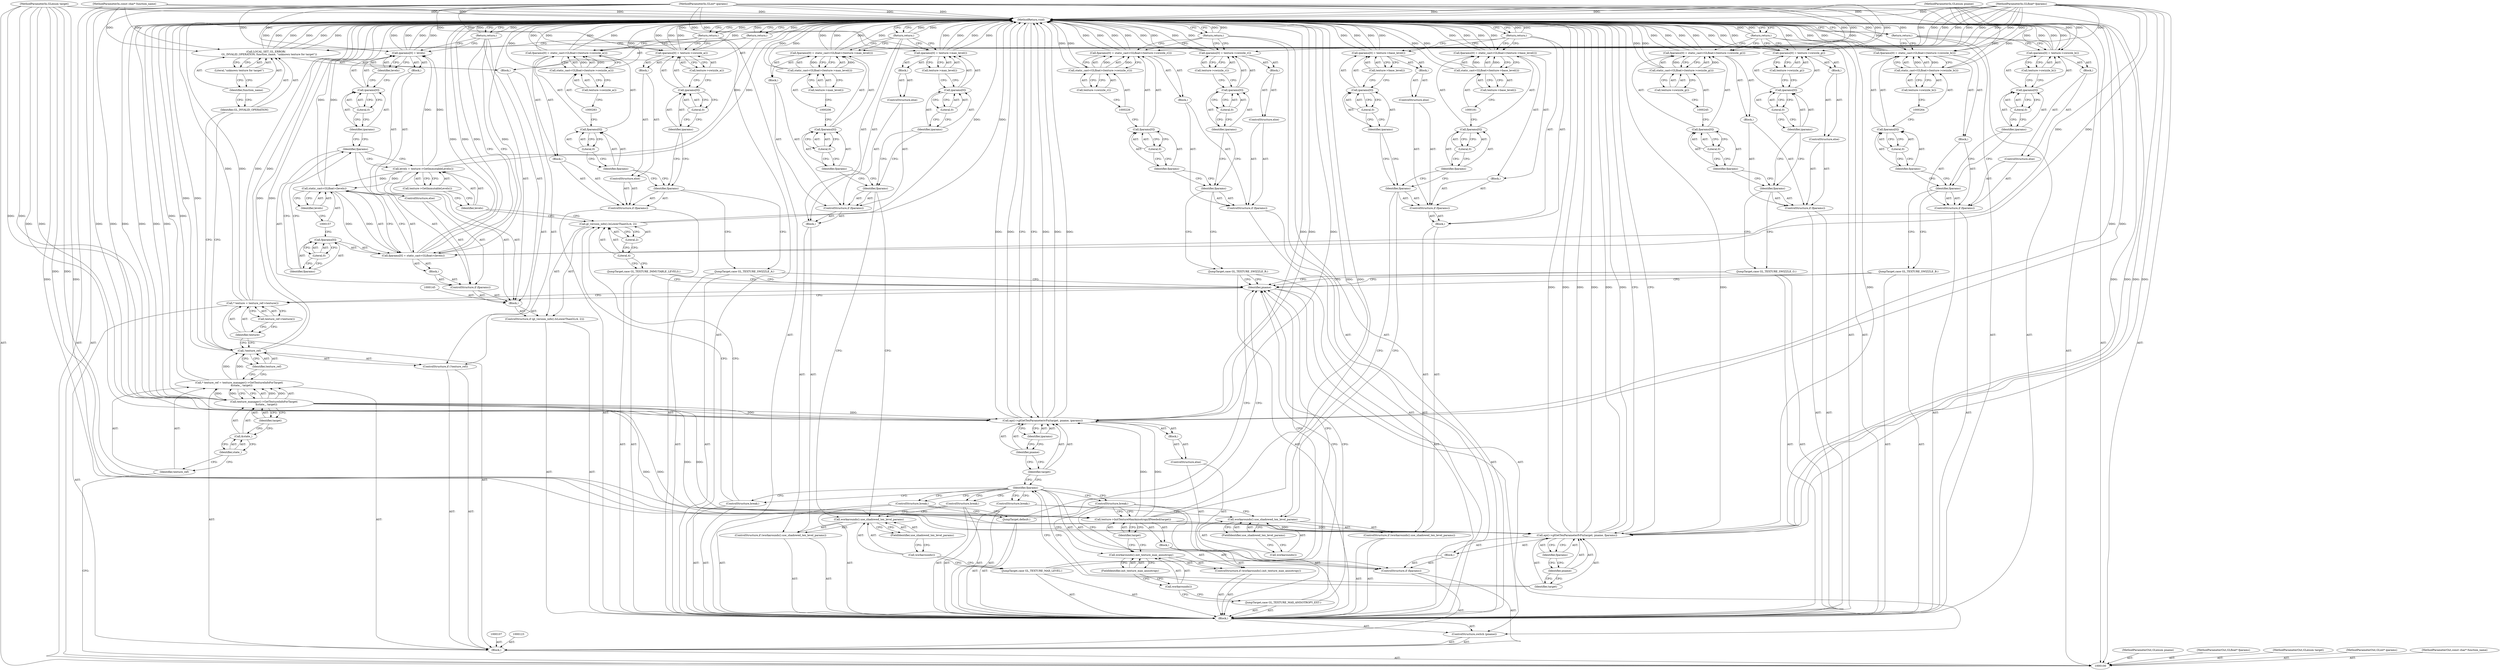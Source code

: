 digraph "1_Chrome_385508dc888ef15d272cdd2705b17996abc519d6" {
"1000308" [label="(MethodReturn,void)"];
"1000125" [label="(Identifier,texture)"];
"1000126" [label="(Call,texture_ref->texture())"];
"1000124" [label="(Call,* texture = texture_ref->texture())"];
"1000128" [label="(Identifier,pname)"];
"1000129" [label="(Block,)"];
"1000127" [label="(ControlStructure,switch (pname))"];
"1000130" [label="(JumpTarget,case GL_TEXTURE_MAX_ANISOTROPY_EXT:)"];
"1000132" [label="(Call,workarounds().init_texture_max_anisotropy)"];
"1000133" [label="(Call,workarounds())"];
"1000134" [label="(FieldIdentifier,init_texture_max_anisotropy)"];
"1000135" [label="(Block,)"];
"1000131" [label="(ControlStructure,if (workarounds().init_texture_max_anisotropy))"];
"1000137" [label="(Identifier,target)"];
"1000136" [label="(Call,texture->InitTextureMaxAnisotropyIfNeeded(target))"];
"1000138" [label="(ControlStructure,break;)"];
"1000139" [label="(JumpTarget,case GL_TEXTURE_IMMUTABLE_LEVELS:)"];
"1000141" [label="(Call,gl_version_info().IsLowerThanGL(4, 2))"];
"1000142" [label="(Literal,4)"];
"1000143" [label="(Literal,2)"];
"1000140" [label="(ControlStructure,if (gl_version_info().IsLowerThanGL(4, 2)))"];
"1000102" [label="(MethodParameterIn,GLenum pname)"];
"1000409" [label="(MethodParameterOut,GLenum pname)"];
"1000103" [label="(MethodParameterIn,GLfloat* fparams)"];
"1000410" [label="(MethodParameterOut,GLfloat* fparams)"];
"1000101" [label="(MethodParameterIn,GLenum target)"];
"1000408" [label="(MethodParameterOut,GLenum target)"];
"1000104" [label="(MethodParameterIn,GLint* iparams)"];
"1000411" [label="(MethodParameterOut,GLint* iparams)"];
"1000146" [label="(Call,levels = texture->GetImmutableLevels())"];
"1000147" [label="(Identifier,levels)"];
"1000148" [label="(Call,texture->GetImmutableLevels())"];
"1000144" [label="(Block,)"];
"1000150" [label="(Identifier,fparams)"];
"1000151" [label="(Block,)"];
"1000149" [label="(ControlStructure,if (fparams))"];
"1000152" [label="(Call,fparams[0] = static_cast<GLfloat>(levels))"];
"1000153" [label="(Call,fparams[0])"];
"1000154" [label="(Identifier,fparams)"];
"1000155" [label="(Literal,0)"];
"1000156" [label="(Call,static_cast<GLfloat>(levels))"];
"1000158" [label="(Identifier,levels)"];
"1000159" [label="(ControlStructure,else)"];
"1000160" [label="(Block,)"];
"1000161" [label="(Call,iparams[0] = levels)"];
"1000162" [label="(Call,iparams[0])"];
"1000163" [label="(Identifier,iparams)"];
"1000164" [label="(Literal,0)"];
"1000165" [label="(Identifier,levels)"];
"1000166" [label="(Return,return;)"];
"1000167" [label="(ControlStructure,break;)"];
"1000169" [label="(Call,workarounds().use_shadowed_tex_level_params)"];
"1000170" [label="(Call,workarounds())"];
"1000171" [label="(FieldIdentifier,use_shadowed_tex_level_params)"];
"1000172" [label="(Block,)"];
"1000168" [label="(ControlStructure,if (workarounds().use_shadowed_tex_level_params))"];
"1000106" [label="(Block,)"];
"1000105" [label="(MethodParameterIn,const char* function_name)"];
"1000412" [label="(MethodParameterOut,const char* function_name)"];
"1000174" [label="(Identifier,fparams)"];
"1000175" [label="(Block,)"];
"1000173" [label="(ControlStructure,if (fparams))"];
"1000176" [label="(Call,fparams[0] = static_cast<GLfloat>(texture->base_level()))"];
"1000177" [label="(Call,fparams[0])"];
"1000178" [label="(Identifier,fparams)"];
"1000179" [label="(Literal,0)"];
"1000180" [label="(Call,static_cast<GLfloat>(texture->base_level()))"];
"1000182" [label="(Call,texture->base_level())"];
"1000183" [label="(ControlStructure,else)"];
"1000184" [label="(Block,)"];
"1000185" [label="(Call,iparams[0] = texture->base_level())"];
"1000186" [label="(Call,iparams[0])"];
"1000187" [label="(Identifier,iparams)"];
"1000188" [label="(Literal,0)"];
"1000189" [label="(Call,texture->base_level())"];
"1000190" [label="(Return,return;)"];
"1000191" [label="(ControlStructure,break;)"];
"1000192" [label="(JumpTarget,case GL_TEXTURE_MAX_LEVEL:)"];
"1000194" [label="(Call,workarounds().use_shadowed_tex_level_params)"];
"1000195" [label="(Call,workarounds())"];
"1000196" [label="(FieldIdentifier,use_shadowed_tex_level_params)"];
"1000197" [label="(Block,)"];
"1000193" [label="(ControlStructure,if (workarounds().use_shadowed_tex_level_params))"];
"1000108" [label="(Call,* texture_ref = texture_manager()->GetTextureInfoForTarget(\n      &state_, target))"];
"1000109" [label="(Identifier,texture_ref)"];
"1000110" [label="(Call,texture_manager()->GetTextureInfoForTarget(\n      &state_, target))"];
"1000199" [label="(Identifier,fparams)"];
"1000200" [label="(Block,)"];
"1000198" [label="(ControlStructure,if (fparams))"];
"1000201" [label="(Call,fparams[0] = static_cast<GLfloat>(texture->max_level()))"];
"1000202" [label="(Call,fparams[0])"];
"1000203" [label="(Identifier,fparams)"];
"1000204" [label="(Literal,0)"];
"1000205" [label="(Call,static_cast<GLfloat>(texture->max_level()))"];
"1000207" [label="(Call,texture->max_level())"];
"1000208" [label="(ControlStructure,else)"];
"1000209" [label="(Block,)"];
"1000210" [label="(Call,iparams[0] = texture->max_level())"];
"1000211" [label="(Call,iparams[0])"];
"1000212" [label="(Identifier,iparams)"];
"1000213" [label="(Literal,0)"];
"1000214" [label="(Call,texture->max_level())"];
"1000215" [label="(Return,return;)"];
"1000216" [label="(ControlStructure,break;)"];
"1000217" [label="(JumpTarget,case GL_TEXTURE_SWIZZLE_R:)"];
"1000219" [label="(Identifier,fparams)"];
"1000220" [label="(Block,)"];
"1000218" [label="(ControlStructure,if (fparams))"];
"1000113" [label="(Identifier,target)"];
"1000111" [label="(Call,&state_)"];
"1000112" [label="(Identifier,state_)"];
"1000224" [label="(Literal,0)"];
"1000225" [label="(Call,static_cast<GLfloat>(texture->swizzle_r()))"];
"1000227" [label="(Call,texture->swizzle_r())"];
"1000221" [label="(Call,fparams[0] = static_cast<GLfloat>(texture->swizzle_r()))"];
"1000222" [label="(Call,fparams[0])"];
"1000223" [label="(Identifier,fparams)"];
"1000229" [label="(Block,)"];
"1000228" [label="(ControlStructure,else)"];
"1000233" [label="(Literal,0)"];
"1000234" [label="(Call,texture->swizzle_r())"];
"1000230" [label="(Call,iparams[0] = texture->swizzle_r())"];
"1000231" [label="(Call,iparams[0])"];
"1000232" [label="(Identifier,iparams)"];
"1000235" [label="(Return,return;)"];
"1000236" [label="(JumpTarget,case GL_TEXTURE_SWIZZLE_G:)"];
"1000238" [label="(Identifier,fparams)"];
"1000239" [label="(Block,)"];
"1000237" [label="(ControlStructure,if (fparams))"];
"1000243" [label="(Literal,0)"];
"1000244" [label="(Call,static_cast<GLfloat>(texture->swizzle_g()))"];
"1000246" [label="(Call,texture->swizzle_g())"];
"1000240" [label="(Call,fparams[0] = static_cast<GLfloat>(texture->swizzle_g()))"];
"1000241" [label="(Call,fparams[0])"];
"1000242" [label="(Identifier,fparams)"];
"1000248" [label="(Block,)"];
"1000247" [label="(ControlStructure,else)"];
"1000252" [label="(Literal,0)"];
"1000253" [label="(Call,texture->swizzle_g())"];
"1000249" [label="(Call,iparams[0] = texture->swizzle_g())"];
"1000250" [label="(Call,iparams[0])"];
"1000251" [label="(Identifier,iparams)"];
"1000114" [label="(ControlStructure,if (!texture_ref))"];
"1000117" [label="(Block,)"];
"1000115" [label="(Call,!texture_ref)"];
"1000116" [label="(Identifier,texture_ref)"];
"1000254" [label="(Return,return;)"];
"1000255" [label="(JumpTarget,case GL_TEXTURE_SWIZZLE_B:)"];
"1000257" [label="(Identifier,fparams)"];
"1000258" [label="(Block,)"];
"1000256" [label="(ControlStructure,if (fparams))"];
"1000262" [label="(Literal,0)"];
"1000263" [label="(Call,static_cast<GLfloat>(texture->swizzle_b()))"];
"1000265" [label="(Call,texture->swizzle_b())"];
"1000259" [label="(Call,fparams[0] = static_cast<GLfloat>(texture->swizzle_b()))"];
"1000260" [label="(Call,fparams[0])"];
"1000261" [label="(Identifier,fparams)"];
"1000267" [label="(Block,)"];
"1000266" [label="(ControlStructure,else)"];
"1000271" [label="(Literal,0)"];
"1000272" [label="(Call,texture->swizzle_b())"];
"1000268" [label="(Call,iparams[0] = texture->swizzle_b())"];
"1000269" [label="(Call,iparams[0])"];
"1000270" [label="(Identifier,iparams)"];
"1000273" [label="(Return,return;)"];
"1000274" [label="(JumpTarget,case GL_TEXTURE_SWIZZLE_A:)"];
"1000118" [label="(Call,LOCAL_SET_GL_ERROR(\n        GL_INVALID_OPERATION, function_name, \"unknown texture for target\"))"];
"1000276" [label="(Identifier,fparams)"];
"1000277" [label="(Block,)"];
"1000275" [label="(ControlStructure,if (fparams))"];
"1000281" [label="(Literal,0)"];
"1000282" [label="(Call,static_cast<GLfloat>(texture->swizzle_a()))"];
"1000284" [label="(Call,texture->swizzle_a())"];
"1000278" [label="(Call,fparams[0] = static_cast<GLfloat>(texture->swizzle_a()))"];
"1000279" [label="(Call,fparams[0])"];
"1000280" [label="(Identifier,fparams)"];
"1000286" [label="(Block,)"];
"1000285" [label="(ControlStructure,else)"];
"1000290" [label="(Literal,0)"];
"1000291" [label="(Call,texture->swizzle_a())"];
"1000287" [label="(Call,iparams[0] = texture->swizzle_a())"];
"1000288" [label="(Call,iparams[0])"];
"1000289" [label="(Identifier,iparams)"];
"1000292" [label="(Return,return;)"];
"1000293" [label="(JumpTarget,default:)"];
"1000294" [label="(ControlStructure,break;)"];
"1000297" [label="(Block,)"];
"1000295" [label="(ControlStructure,if (fparams))"];
"1000296" [label="(Identifier,fparams)"];
"1000120" [label="(Identifier,function_name)"];
"1000121" [label="(Literal,\"unknown texture for target\")"];
"1000119" [label="(Identifier,GL_INVALID_OPERATION)"];
"1000299" [label="(Identifier,target)"];
"1000298" [label="(Call,api()->glGetTexParameterfvFn(target, pname, fparams))"];
"1000300" [label="(Identifier,pname)"];
"1000301" [label="(Identifier,fparams)"];
"1000302" [label="(ControlStructure,else)"];
"1000303" [label="(Block,)"];
"1000305" [label="(Identifier,target)"];
"1000304" [label="(Call,api()->glGetTexParameterivFn(target, pname, iparams))"];
"1000306" [label="(Identifier,pname)"];
"1000307" [label="(Identifier,iparams)"];
"1000122" [label="(Return,return;)"];
"1000308" -> "1000100"  [label="AST: "];
"1000308" -> "1000122"  [label="CFG: "];
"1000308" -> "1000166"  [label="CFG: "];
"1000308" -> "1000190"  [label="CFG: "];
"1000308" -> "1000215"  [label="CFG: "];
"1000308" -> "1000235"  [label="CFG: "];
"1000308" -> "1000254"  [label="CFG: "];
"1000308" -> "1000273"  [label="CFG: "];
"1000308" -> "1000292"  [label="CFG: "];
"1000308" -> "1000298"  [label="CFG: "];
"1000308" -> "1000304"  [label="CFG: "];
"1000273" -> "1000308"  [label="DDG: "];
"1000254" -> "1000308"  [label="DDG: "];
"1000122" -> "1000308"  [label="DDG: "];
"1000221" -> "1000308"  [label="DDG: "];
"1000221" -> "1000308"  [label="DDG: "];
"1000104" -> "1000308"  [label="DDG: "];
"1000298" -> "1000308"  [label="DDG: "];
"1000298" -> "1000308"  [label="DDG: "];
"1000298" -> "1000308"  [label="DDG: "];
"1000298" -> "1000308"  [label="DDG: "];
"1000180" -> "1000308"  [label="DDG: "];
"1000259" -> "1000308"  [label="DDG: "];
"1000259" -> "1000308"  [label="DDG: "];
"1000185" -> "1000308"  [label="DDG: "];
"1000185" -> "1000308"  [label="DDG: "];
"1000124" -> "1000308"  [label="DDG: "];
"1000124" -> "1000308"  [label="DDG: "];
"1000287" -> "1000308"  [label="DDG: "];
"1000287" -> "1000308"  [label="DDG: "];
"1000225" -> "1000308"  [label="DDG: "];
"1000278" -> "1000308"  [label="DDG: "];
"1000278" -> "1000308"  [label="DDG: "];
"1000282" -> "1000308"  [label="DDG: "];
"1000249" -> "1000308"  [label="DDG: "];
"1000249" -> "1000308"  [label="DDG: "];
"1000304" -> "1000308"  [label="DDG: "];
"1000304" -> "1000308"  [label="DDG: "];
"1000304" -> "1000308"  [label="DDG: "];
"1000304" -> "1000308"  [label="DDG: "];
"1000105" -> "1000308"  [label="DDG: "];
"1000210" -> "1000308"  [label="DDG: "];
"1000210" -> "1000308"  [label="DDG: "];
"1000141" -> "1000308"  [label="DDG: "];
"1000268" -> "1000308"  [label="DDG: "];
"1000268" -> "1000308"  [label="DDG: "];
"1000263" -> "1000308"  [label="DDG: "];
"1000156" -> "1000308"  [label="DDG: "];
"1000103" -> "1000308"  [label="DDG: "];
"1000115" -> "1000308"  [label="DDG: "];
"1000115" -> "1000308"  [label="DDG: "];
"1000176" -> "1000308"  [label="DDG: "];
"1000176" -> "1000308"  [label="DDG: "];
"1000146" -> "1000308"  [label="DDG: "];
"1000205" -> "1000308"  [label="DDG: "];
"1000152" -> "1000308"  [label="DDG: "];
"1000152" -> "1000308"  [label="DDG: "];
"1000118" -> "1000308"  [label="DDG: "];
"1000118" -> "1000308"  [label="DDG: "];
"1000118" -> "1000308"  [label="DDG: "];
"1000230" -> "1000308"  [label="DDG: "];
"1000230" -> "1000308"  [label="DDG: "];
"1000102" -> "1000308"  [label="DDG: "];
"1000110" -> "1000308"  [label="DDG: "];
"1000110" -> "1000308"  [label="DDG: "];
"1000101" -> "1000308"  [label="DDG: "];
"1000108" -> "1000308"  [label="DDG: "];
"1000136" -> "1000308"  [label="DDG: "];
"1000240" -> "1000308"  [label="DDG: "];
"1000240" -> "1000308"  [label="DDG: "];
"1000201" -> "1000308"  [label="DDG: "];
"1000201" -> "1000308"  [label="DDG: "];
"1000161" -> "1000308"  [label="DDG: "];
"1000161" -> "1000308"  [label="DDG: "];
"1000244" -> "1000308"  [label="DDG: "];
"1000166" -> "1000308"  [label="DDG: "];
"1000235" -> "1000308"  [label="DDG: "];
"1000215" -> "1000308"  [label="DDG: "];
"1000292" -> "1000308"  [label="DDG: "];
"1000190" -> "1000308"  [label="DDG: "];
"1000125" -> "1000124"  [label="AST: "];
"1000125" -> "1000115"  [label="CFG: "];
"1000126" -> "1000125"  [label="CFG: "];
"1000126" -> "1000124"  [label="AST: "];
"1000126" -> "1000125"  [label="CFG: "];
"1000124" -> "1000126"  [label="CFG: "];
"1000124" -> "1000106"  [label="AST: "];
"1000124" -> "1000126"  [label="CFG: "];
"1000125" -> "1000124"  [label="AST: "];
"1000126" -> "1000124"  [label="AST: "];
"1000128" -> "1000124"  [label="CFG: "];
"1000124" -> "1000308"  [label="DDG: "];
"1000124" -> "1000308"  [label="DDG: "];
"1000128" -> "1000127"  [label="AST: "];
"1000128" -> "1000124"  [label="CFG: "];
"1000130" -> "1000128"  [label="CFG: "];
"1000139" -> "1000128"  [label="CFG: "];
"1000192" -> "1000128"  [label="CFG: "];
"1000217" -> "1000128"  [label="CFG: "];
"1000236" -> "1000128"  [label="CFG: "];
"1000255" -> "1000128"  [label="CFG: "];
"1000274" -> "1000128"  [label="CFG: "];
"1000293" -> "1000128"  [label="CFG: "];
"1000129" -> "1000127"  [label="AST: "];
"1000130" -> "1000129"  [label="AST: "];
"1000131" -> "1000129"  [label="AST: "];
"1000138" -> "1000129"  [label="AST: "];
"1000139" -> "1000129"  [label="AST: "];
"1000140" -> "1000129"  [label="AST: "];
"1000167" -> "1000129"  [label="AST: "];
"1000168" -> "1000129"  [label="AST: "];
"1000191" -> "1000129"  [label="AST: "];
"1000192" -> "1000129"  [label="AST: "];
"1000193" -> "1000129"  [label="AST: "];
"1000216" -> "1000129"  [label="AST: "];
"1000217" -> "1000129"  [label="AST: "];
"1000218" -> "1000129"  [label="AST: "];
"1000235" -> "1000129"  [label="AST: "];
"1000236" -> "1000129"  [label="AST: "];
"1000237" -> "1000129"  [label="AST: "];
"1000254" -> "1000129"  [label="AST: "];
"1000255" -> "1000129"  [label="AST: "];
"1000256" -> "1000129"  [label="AST: "];
"1000273" -> "1000129"  [label="AST: "];
"1000274" -> "1000129"  [label="AST: "];
"1000275" -> "1000129"  [label="AST: "];
"1000292" -> "1000129"  [label="AST: "];
"1000293" -> "1000129"  [label="AST: "];
"1000294" -> "1000129"  [label="AST: "];
"1000127" -> "1000106"  [label="AST: "];
"1000128" -> "1000127"  [label="AST: "];
"1000129" -> "1000127"  [label="AST: "];
"1000130" -> "1000129"  [label="AST: "];
"1000130" -> "1000128"  [label="CFG: "];
"1000133" -> "1000130"  [label="CFG: "];
"1000132" -> "1000131"  [label="AST: "];
"1000132" -> "1000134"  [label="CFG: "];
"1000133" -> "1000132"  [label="AST: "];
"1000134" -> "1000132"  [label="AST: "];
"1000137" -> "1000132"  [label="CFG: "];
"1000138" -> "1000132"  [label="CFG: "];
"1000133" -> "1000132"  [label="AST: "];
"1000133" -> "1000130"  [label="CFG: "];
"1000134" -> "1000133"  [label="CFG: "];
"1000134" -> "1000132"  [label="AST: "];
"1000134" -> "1000133"  [label="CFG: "];
"1000132" -> "1000134"  [label="CFG: "];
"1000135" -> "1000131"  [label="AST: "];
"1000136" -> "1000135"  [label="AST: "];
"1000131" -> "1000129"  [label="AST: "];
"1000132" -> "1000131"  [label="AST: "];
"1000135" -> "1000131"  [label="AST: "];
"1000137" -> "1000136"  [label="AST: "];
"1000137" -> "1000132"  [label="CFG: "];
"1000136" -> "1000137"  [label="CFG: "];
"1000136" -> "1000135"  [label="AST: "];
"1000136" -> "1000137"  [label="CFG: "];
"1000137" -> "1000136"  [label="AST: "];
"1000138" -> "1000136"  [label="CFG: "];
"1000136" -> "1000308"  [label="DDG: "];
"1000110" -> "1000136"  [label="DDG: "];
"1000101" -> "1000136"  [label="DDG: "];
"1000136" -> "1000298"  [label="DDG: "];
"1000136" -> "1000304"  [label="DDG: "];
"1000138" -> "1000129"  [label="AST: "];
"1000138" -> "1000136"  [label="CFG: "];
"1000138" -> "1000132"  [label="CFG: "];
"1000296" -> "1000138"  [label="CFG: "];
"1000139" -> "1000129"  [label="AST: "];
"1000139" -> "1000128"  [label="CFG: "];
"1000142" -> "1000139"  [label="CFG: "];
"1000141" -> "1000140"  [label="AST: "];
"1000141" -> "1000143"  [label="CFG: "];
"1000142" -> "1000141"  [label="AST: "];
"1000143" -> "1000141"  [label="AST: "];
"1000147" -> "1000141"  [label="CFG: "];
"1000167" -> "1000141"  [label="CFG: "];
"1000141" -> "1000308"  [label="DDG: "];
"1000142" -> "1000141"  [label="AST: "];
"1000142" -> "1000139"  [label="CFG: "];
"1000143" -> "1000142"  [label="CFG: "];
"1000143" -> "1000141"  [label="AST: "];
"1000143" -> "1000142"  [label="CFG: "];
"1000141" -> "1000143"  [label="CFG: "];
"1000140" -> "1000129"  [label="AST: "];
"1000141" -> "1000140"  [label="AST: "];
"1000144" -> "1000140"  [label="AST: "];
"1000102" -> "1000100"  [label="AST: "];
"1000102" -> "1000308"  [label="DDG: "];
"1000102" -> "1000298"  [label="DDG: "];
"1000102" -> "1000304"  [label="DDG: "];
"1000409" -> "1000100"  [label="AST: "];
"1000103" -> "1000100"  [label="AST: "];
"1000103" -> "1000308"  [label="DDG: "];
"1000103" -> "1000152"  [label="DDG: "];
"1000103" -> "1000201"  [label="DDG: "];
"1000103" -> "1000221"  [label="DDG: "];
"1000103" -> "1000240"  [label="DDG: "];
"1000103" -> "1000259"  [label="DDG: "];
"1000103" -> "1000278"  [label="DDG: "];
"1000103" -> "1000298"  [label="DDG: "];
"1000410" -> "1000100"  [label="AST: "];
"1000101" -> "1000100"  [label="AST: "];
"1000101" -> "1000308"  [label="DDG: "];
"1000101" -> "1000110"  [label="DDG: "];
"1000101" -> "1000136"  [label="DDG: "];
"1000101" -> "1000298"  [label="DDG: "];
"1000101" -> "1000304"  [label="DDG: "];
"1000408" -> "1000100"  [label="AST: "];
"1000104" -> "1000100"  [label="AST: "];
"1000104" -> "1000308"  [label="DDG: "];
"1000104" -> "1000161"  [label="DDG: "];
"1000104" -> "1000210"  [label="DDG: "];
"1000104" -> "1000230"  [label="DDG: "];
"1000104" -> "1000249"  [label="DDG: "];
"1000104" -> "1000268"  [label="DDG: "];
"1000104" -> "1000287"  [label="DDG: "];
"1000104" -> "1000304"  [label="DDG: "];
"1000411" -> "1000100"  [label="AST: "];
"1000146" -> "1000144"  [label="AST: "];
"1000146" -> "1000148"  [label="CFG: "];
"1000147" -> "1000146"  [label="AST: "];
"1000148" -> "1000146"  [label="AST: "];
"1000150" -> "1000146"  [label="CFG: "];
"1000146" -> "1000308"  [label="DDG: "];
"1000146" -> "1000156"  [label="DDG: "];
"1000146" -> "1000161"  [label="DDG: "];
"1000147" -> "1000146"  [label="AST: "];
"1000147" -> "1000141"  [label="CFG: "];
"1000148" -> "1000147"  [label="CFG: "];
"1000148" -> "1000146"  [label="AST: "];
"1000148" -> "1000147"  [label="CFG: "];
"1000146" -> "1000148"  [label="CFG: "];
"1000144" -> "1000140"  [label="AST: "];
"1000145" -> "1000144"  [label="AST: "];
"1000146" -> "1000144"  [label="AST: "];
"1000149" -> "1000144"  [label="AST: "];
"1000166" -> "1000144"  [label="AST: "];
"1000150" -> "1000149"  [label="AST: "];
"1000150" -> "1000146"  [label="CFG: "];
"1000154" -> "1000150"  [label="CFG: "];
"1000163" -> "1000150"  [label="CFG: "];
"1000151" -> "1000149"  [label="AST: "];
"1000152" -> "1000151"  [label="AST: "];
"1000149" -> "1000144"  [label="AST: "];
"1000150" -> "1000149"  [label="AST: "];
"1000151" -> "1000149"  [label="AST: "];
"1000159" -> "1000149"  [label="AST: "];
"1000152" -> "1000151"  [label="AST: "];
"1000152" -> "1000156"  [label="CFG: "];
"1000153" -> "1000152"  [label="AST: "];
"1000156" -> "1000152"  [label="AST: "];
"1000166" -> "1000152"  [label="CFG: "];
"1000152" -> "1000308"  [label="DDG: "];
"1000152" -> "1000308"  [label="DDG: "];
"1000156" -> "1000152"  [label="DDG: "];
"1000103" -> "1000152"  [label="DDG: "];
"1000153" -> "1000152"  [label="AST: "];
"1000153" -> "1000155"  [label="CFG: "];
"1000154" -> "1000153"  [label="AST: "];
"1000155" -> "1000153"  [label="AST: "];
"1000157" -> "1000153"  [label="CFG: "];
"1000154" -> "1000153"  [label="AST: "];
"1000154" -> "1000150"  [label="CFG: "];
"1000155" -> "1000154"  [label="CFG: "];
"1000155" -> "1000153"  [label="AST: "];
"1000155" -> "1000154"  [label="CFG: "];
"1000153" -> "1000155"  [label="CFG: "];
"1000156" -> "1000152"  [label="AST: "];
"1000156" -> "1000158"  [label="CFG: "];
"1000157" -> "1000156"  [label="AST: "];
"1000158" -> "1000156"  [label="AST: "];
"1000152" -> "1000156"  [label="CFG: "];
"1000156" -> "1000308"  [label="DDG: "];
"1000156" -> "1000152"  [label="DDG: "];
"1000146" -> "1000156"  [label="DDG: "];
"1000158" -> "1000156"  [label="AST: "];
"1000158" -> "1000157"  [label="CFG: "];
"1000156" -> "1000158"  [label="CFG: "];
"1000159" -> "1000149"  [label="AST: "];
"1000160" -> "1000159"  [label="AST: "];
"1000160" -> "1000159"  [label="AST: "];
"1000161" -> "1000160"  [label="AST: "];
"1000161" -> "1000160"  [label="AST: "];
"1000161" -> "1000165"  [label="CFG: "];
"1000162" -> "1000161"  [label="AST: "];
"1000165" -> "1000161"  [label="AST: "];
"1000166" -> "1000161"  [label="CFG: "];
"1000161" -> "1000308"  [label="DDG: "];
"1000161" -> "1000308"  [label="DDG: "];
"1000146" -> "1000161"  [label="DDG: "];
"1000104" -> "1000161"  [label="DDG: "];
"1000162" -> "1000161"  [label="AST: "];
"1000162" -> "1000164"  [label="CFG: "];
"1000163" -> "1000162"  [label="AST: "];
"1000164" -> "1000162"  [label="AST: "];
"1000165" -> "1000162"  [label="CFG: "];
"1000163" -> "1000162"  [label="AST: "];
"1000163" -> "1000150"  [label="CFG: "];
"1000164" -> "1000163"  [label="CFG: "];
"1000164" -> "1000162"  [label="AST: "];
"1000164" -> "1000163"  [label="CFG: "];
"1000162" -> "1000164"  [label="CFG: "];
"1000165" -> "1000161"  [label="AST: "];
"1000165" -> "1000162"  [label="CFG: "];
"1000161" -> "1000165"  [label="CFG: "];
"1000166" -> "1000144"  [label="AST: "];
"1000166" -> "1000152"  [label="CFG: "];
"1000166" -> "1000161"  [label="CFG: "];
"1000308" -> "1000166"  [label="CFG: "];
"1000166" -> "1000308"  [label="DDG: "];
"1000167" -> "1000129"  [label="AST: "];
"1000167" -> "1000141"  [label="CFG: "];
"1000296" -> "1000167"  [label="CFG: "];
"1000169" -> "1000168"  [label="AST: "];
"1000169" -> "1000171"  [label="CFG: "];
"1000170" -> "1000169"  [label="AST: "];
"1000171" -> "1000169"  [label="AST: "];
"1000174" -> "1000169"  [label="CFG: "];
"1000191" -> "1000169"  [label="CFG: "];
"1000170" -> "1000169"  [label="AST: "];
"1000171" -> "1000170"  [label="CFG: "];
"1000171" -> "1000169"  [label="AST: "];
"1000171" -> "1000170"  [label="CFG: "];
"1000169" -> "1000171"  [label="CFG: "];
"1000172" -> "1000168"  [label="AST: "];
"1000173" -> "1000172"  [label="AST: "];
"1000190" -> "1000172"  [label="AST: "];
"1000168" -> "1000129"  [label="AST: "];
"1000169" -> "1000168"  [label="AST: "];
"1000172" -> "1000168"  [label="AST: "];
"1000106" -> "1000100"  [label="AST: "];
"1000107" -> "1000106"  [label="AST: "];
"1000108" -> "1000106"  [label="AST: "];
"1000114" -> "1000106"  [label="AST: "];
"1000123" -> "1000106"  [label="AST: "];
"1000124" -> "1000106"  [label="AST: "];
"1000127" -> "1000106"  [label="AST: "];
"1000295" -> "1000106"  [label="AST: "];
"1000105" -> "1000100"  [label="AST: "];
"1000105" -> "1000308"  [label="DDG: "];
"1000105" -> "1000118"  [label="DDG: "];
"1000412" -> "1000100"  [label="AST: "];
"1000174" -> "1000173"  [label="AST: "];
"1000174" -> "1000169"  [label="CFG: "];
"1000178" -> "1000174"  [label="CFG: "];
"1000187" -> "1000174"  [label="CFG: "];
"1000175" -> "1000173"  [label="AST: "];
"1000176" -> "1000175"  [label="AST: "];
"1000173" -> "1000172"  [label="AST: "];
"1000174" -> "1000173"  [label="AST: "];
"1000175" -> "1000173"  [label="AST: "];
"1000183" -> "1000173"  [label="AST: "];
"1000176" -> "1000175"  [label="AST: "];
"1000176" -> "1000180"  [label="CFG: "];
"1000177" -> "1000176"  [label="AST: "];
"1000180" -> "1000176"  [label="AST: "];
"1000190" -> "1000176"  [label="CFG: "];
"1000176" -> "1000308"  [label="DDG: "];
"1000176" -> "1000308"  [label="DDG: "];
"1000180" -> "1000176"  [label="DDG: "];
"1000177" -> "1000176"  [label="AST: "];
"1000177" -> "1000179"  [label="CFG: "];
"1000178" -> "1000177"  [label="AST: "];
"1000179" -> "1000177"  [label="AST: "];
"1000181" -> "1000177"  [label="CFG: "];
"1000178" -> "1000177"  [label="AST: "];
"1000178" -> "1000174"  [label="CFG: "];
"1000179" -> "1000178"  [label="CFG: "];
"1000179" -> "1000177"  [label="AST: "];
"1000179" -> "1000178"  [label="CFG: "];
"1000177" -> "1000179"  [label="CFG: "];
"1000180" -> "1000176"  [label="AST: "];
"1000180" -> "1000182"  [label="CFG: "];
"1000181" -> "1000180"  [label="AST: "];
"1000182" -> "1000180"  [label="AST: "];
"1000176" -> "1000180"  [label="CFG: "];
"1000180" -> "1000308"  [label="DDG: "];
"1000180" -> "1000176"  [label="DDG: "];
"1000182" -> "1000180"  [label="AST: "];
"1000182" -> "1000181"  [label="CFG: "];
"1000180" -> "1000182"  [label="CFG: "];
"1000183" -> "1000173"  [label="AST: "];
"1000184" -> "1000183"  [label="AST: "];
"1000184" -> "1000183"  [label="AST: "];
"1000185" -> "1000184"  [label="AST: "];
"1000185" -> "1000184"  [label="AST: "];
"1000185" -> "1000189"  [label="CFG: "];
"1000186" -> "1000185"  [label="AST: "];
"1000189" -> "1000185"  [label="AST: "];
"1000190" -> "1000185"  [label="CFG: "];
"1000185" -> "1000308"  [label="DDG: "];
"1000185" -> "1000308"  [label="DDG: "];
"1000186" -> "1000185"  [label="AST: "];
"1000186" -> "1000188"  [label="CFG: "];
"1000187" -> "1000186"  [label="AST: "];
"1000188" -> "1000186"  [label="AST: "];
"1000189" -> "1000186"  [label="CFG: "];
"1000187" -> "1000186"  [label="AST: "];
"1000187" -> "1000174"  [label="CFG: "];
"1000188" -> "1000187"  [label="CFG: "];
"1000188" -> "1000186"  [label="AST: "];
"1000188" -> "1000187"  [label="CFG: "];
"1000186" -> "1000188"  [label="CFG: "];
"1000189" -> "1000185"  [label="AST: "];
"1000189" -> "1000186"  [label="CFG: "];
"1000185" -> "1000189"  [label="CFG: "];
"1000190" -> "1000172"  [label="AST: "];
"1000190" -> "1000176"  [label="CFG: "];
"1000190" -> "1000185"  [label="CFG: "];
"1000308" -> "1000190"  [label="CFG: "];
"1000190" -> "1000308"  [label="DDG: "];
"1000191" -> "1000129"  [label="AST: "];
"1000191" -> "1000169"  [label="CFG: "];
"1000296" -> "1000191"  [label="CFG: "];
"1000192" -> "1000129"  [label="AST: "];
"1000192" -> "1000128"  [label="CFG: "];
"1000195" -> "1000192"  [label="CFG: "];
"1000194" -> "1000193"  [label="AST: "];
"1000194" -> "1000196"  [label="CFG: "];
"1000195" -> "1000194"  [label="AST: "];
"1000196" -> "1000194"  [label="AST: "];
"1000199" -> "1000194"  [label="CFG: "];
"1000216" -> "1000194"  [label="CFG: "];
"1000195" -> "1000194"  [label="AST: "];
"1000195" -> "1000192"  [label="CFG: "];
"1000196" -> "1000195"  [label="CFG: "];
"1000196" -> "1000194"  [label="AST: "];
"1000196" -> "1000195"  [label="CFG: "];
"1000194" -> "1000196"  [label="CFG: "];
"1000197" -> "1000193"  [label="AST: "];
"1000198" -> "1000197"  [label="AST: "];
"1000215" -> "1000197"  [label="AST: "];
"1000193" -> "1000129"  [label="AST: "];
"1000194" -> "1000193"  [label="AST: "];
"1000197" -> "1000193"  [label="AST: "];
"1000108" -> "1000106"  [label="AST: "];
"1000108" -> "1000110"  [label="CFG: "];
"1000109" -> "1000108"  [label="AST: "];
"1000110" -> "1000108"  [label="AST: "];
"1000116" -> "1000108"  [label="CFG: "];
"1000108" -> "1000308"  [label="DDG: "];
"1000110" -> "1000108"  [label="DDG: "];
"1000110" -> "1000108"  [label="DDG: "];
"1000108" -> "1000115"  [label="DDG: "];
"1000109" -> "1000108"  [label="AST: "];
"1000109" -> "1000100"  [label="CFG: "];
"1000112" -> "1000109"  [label="CFG: "];
"1000110" -> "1000108"  [label="AST: "];
"1000110" -> "1000113"  [label="CFG: "];
"1000111" -> "1000110"  [label="AST: "];
"1000113" -> "1000110"  [label="AST: "];
"1000108" -> "1000110"  [label="CFG: "];
"1000110" -> "1000308"  [label="DDG: "];
"1000110" -> "1000308"  [label="DDG: "];
"1000110" -> "1000108"  [label="DDG: "];
"1000110" -> "1000108"  [label="DDG: "];
"1000101" -> "1000110"  [label="DDG: "];
"1000110" -> "1000136"  [label="DDG: "];
"1000110" -> "1000298"  [label="DDG: "];
"1000110" -> "1000304"  [label="DDG: "];
"1000199" -> "1000198"  [label="AST: "];
"1000199" -> "1000194"  [label="CFG: "];
"1000203" -> "1000199"  [label="CFG: "];
"1000212" -> "1000199"  [label="CFG: "];
"1000200" -> "1000198"  [label="AST: "];
"1000201" -> "1000200"  [label="AST: "];
"1000198" -> "1000197"  [label="AST: "];
"1000199" -> "1000198"  [label="AST: "];
"1000200" -> "1000198"  [label="AST: "];
"1000208" -> "1000198"  [label="AST: "];
"1000201" -> "1000200"  [label="AST: "];
"1000201" -> "1000205"  [label="CFG: "];
"1000202" -> "1000201"  [label="AST: "];
"1000205" -> "1000201"  [label="AST: "];
"1000215" -> "1000201"  [label="CFG: "];
"1000201" -> "1000308"  [label="DDG: "];
"1000201" -> "1000308"  [label="DDG: "];
"1000205" -> "1000201"  [label="DDG: "];
"1000103" -> "1000201"  [label="DDG: "];
"1000202" -> "1000201"  [label="AST: "];
"1000202" -> "1000204"  [label="CFG: "];
"1000203" -> "1000202"  [label="AST: "];
"1000204" -> "1000202"  [label="AST: "];
"1000206" -> "1000202"  [label="CFG: "];
"1000203" -> "1000202"  [label="AST: "];
"1000203" -> "1000199"  [label="CFG: "];
"1000204" -> "1000203"  [label="CFG: "];
"1000204" -> "1000202"  [label="AST: "];
"1000204" -> "1000203"  [label="CFG: "];
"1000202" -> "1000204"  [label="CFG: "];
"1000205" -> "1000201"  [label="AST: "];
"1000205" -> "1000207"  [label="CFG: "];
"1000206" -> "1000205"  [label="AST: "];
"1000207" -> "1000205"  [label="AST: "];
"1000201" -> "1000205"  [label="CFG: "];
"1000205" -> "1000308"  [label="DDG: "];
"1000205" -> "1000201"  [label="DDG: "];
"1000207" -> "1000205"  [label="AST: "];
"1000207" -> "1000206"  [label="CFG: "];
"1000205" -> "1000207"  [label="CFG: "];
"1000208" -> "1000198"  [label="AST: "];
"1000209" -> "1000208"  [label="AST: "];
"1000209" -> "1000208"  [label="AST: "];
"1000210" -> "1000209"  [label="AST: "];
"1000210" -> "1000209"  [label="AST: "];
"1000210" -> "1000214"  [label="CFG: "];
"1000211" -> "1000210"  [label="AST: "];
"1000214" -> "1000210"  [label="AST: "];
"1000215" -> "1000210"  [label="CFG: "];
"1000210" -> "1000308"  [label="DDG: "];
"1000210" -> "1000308"  [label="DDG: "];
"1000104" -> "1000210"  [label="DDG: "];
"1000211" -> "1000210"  [label="AST: "];
"1000211" -> "1000213"  [label="CFG: "];
"1000212" -> "1000211"  [label="AST: "];
"1000213" -> "1000211"  [label="AST: "];
"1000214" -> "1000211"  [label="CFG: "];
"1000212" -> "1000211"  [label="AST: "];
"1000212" -> "1000199"  [label="CFG: "];
"1000213" -> "1000212"  [label="CFG: "];
"1000213" -> "1000211"  [label="AST: "];
"1000213" -> "1000212"  [label="CFG: "];
"1000211" -> "1000213"  [label="CFG: "];
"1000214" -> "1000210"  [label="AST: "];
"1000214" -> "1000211"  [label="CFG: "];
"1000210" -> "1000214"  [label="CFG: "];
"1000215" -> "1000197"  [label="AST: "];
"1000215" -> "1000201"  [label="CFG: "];
"1000215" -> "1000210"  [label="CFG: "];
"1000308" -> "1000215"  [label="CFG: "];
"1000215" -> "1000308"  [label="DDG: "];
"1000216" -> "1000129"  [label="AST: "];
"1000216" -> "1000194"  [label="CFG: "];
"1000296" -> "1000216"  [label="CFG: "];
"1000217" -> "1000129"  [label="AST: "];
"1000217" -> "1000128"  [label="CFG: "];
"1000219" -> "1000217"  [label="CFG: "];
"1000219" -> "1000218"  [label="AST: "];
"1000219" -> "1000217"  [label="CFG: "];
"1000223" -> "1000219"  [label="CFG: "];
"1000232" -> "1000219"  [label="CFG: "];
"1000220" -> "1000218"  [label="AST: "];
"1000221" -> "1000220"  [label="AST: "];
"1000218" -> "1000129"  [label="AST: "];
"1000219" -> "1000218"  [label="AST: "];
"1000220" -> "1000218"  [label="AST: "];
"1000228" -> "1000218"  [label="AST: "];
"1000113" -> "1000110"  [label="AST: "];
"1000113" -> "1000111"  [label="CFG: "];
"1000110" -> "1000113"  [label="CFG: "];
"1000111" -> "1000110"  [label="AST: "];
"1000111" -> "1000112"  [label="CFG: "];
"1000112" -> "1000111"  [label="AST: "];
"1000113" -> "1000111"  [label="CFG: "];
"1000112" -> "1000111"  [label="AST: "];
"1000112" -> "1000109"  [label="CFG: "];
"1000111" -> "1000112"  [label="CFG: "];
"1000224" -> "1000222"  [label="AST: "];
"1000224" -> "1000223"  [label="CFG: "];
"1000222" -> "1000224"  [label="CFG: "];
"1000225" -> "1000221"  [label="AST: "];
"1000225" -> "1000227"  [label="CFG: "];
"1000226" -> "1000225"  [label="AST: "];
"1000227" -> "1000225"  [label="AST: "];
"1000221" -> "1000225"  [label="CFG: "];
"1000225" -> "1000308"  [label="DDG: "];
"1000225" -> "1000221"  [label="DDG: "];
"1000227" -> "1000225"  [label="AST: "];
"1000227" -> "1000226"  [label="CFG: "];
"1000225" -> "1000227"  [label="CFG: "];
"1000221" -> "1000220"  [label="AST: "];
"1000221" -> "1000225"  [label="CFG: "];
"1000222" -> "1000221"  [label="AST: "];
"1000225" -> "1000221"  [label="AST: "];
"1000235" -> "1000221"  [label="CFG: "];
"1000221" -> "1000308"  [label="DDG: "];
"1000221" -> "1000308"  [label="DDG: "];
"1000225" -> "1000221"  [label="DDG: "];
"1000103" -> "1000221"  [label="DDG: "];
"1000222" -> "1000221"  [label="AST: "];
"1000222" -> "1000224"  [label="CFG: "];
"1000223" -> "1000222"  [label="AST: "];
"1000224" -> "1000222"  [label="AST: "];
"1000226" -> "1000222"  [label="CFG: "];
"1000223" -> "1000222"  [label="AST: "];
"1000223" -> "1000219"  [label="CFG: "];
"1000224" -> "1000223"  [label="CFG: "];
"1000229" -> "1000228"  [label="AST: "];
"1000230" -> "1000229"  [label="AST: "];
"1000228" -> "1000218"  [label="AST: "];
"1000229" -> "1000228"  [label="AST: "];
"1000233" -> "1000231"  [label="AST: "];
"1000233" -> "1000232"  [label="CFG: "];
"1000231" -> "1000233"  [label="CFG: "];
"1000234" -> "1000230"  [label="AST: "];
"1000234" -> "1000231"  [label="CFG: "];
"1000230" -> "1000234"  [label="CFG: "];
"1000230" -> "1000229"  [label="AST: "];
"1000230" -> "1000234"  [label="CFG: "];
"1000231" -> "1000230"  [label="AST: "];
"1000234" -> "1000230"  [label="AST: "];
"1000235" -> "1000230"  [label="CFG: "];
"1000230" -> "1000308"  [label="DDG: "];
"1000230" -> "1000308"  [label="DDG: "];
"1000104" -> "1000230"  [label="DDG: "];
"1000231" -> "1000230"  [label="AST: "];
"1000231" -> "1000233"  [label="CFG: "];
"1000232" -> "1000231"  [label="AST: "];
"1000233" -> "1000231"  [label="AST: "];
"1000234" -> "1000231"  [label="CFG: "];
"1000232" -> "1000231"  [label="AST: "];
"1000232" -> "1000219"  [label="CFG: "];
"1000233" -> "1000232"  [label="CFG: "];
"1000235" -> "1000129"  [label="AST: "];
"1000235" -> "1000221"  [label="CFG: "];
"1000235" -> "1000230"  [label="CFG: "];
"1000308" -> "1000235"  [label="CFG: "];
"1000235" -> "1000308"  [label="DDG: "];
"1000236" -> "1000129"  [label="AST: "];
"1000236" -> "1000128"  [label="CFG: "];
"1000238" -> "1000236"  [label="CFG: "];
"1000238" -> "1000237"  [label="AST: "];
"1000238" -> "1000236"  [label="CFG: "];
"1000242" -> "1000238"  [label="CFG: "];
"1000251" -> "1000238"  [label="CFG: "];
"1000239" -> "1000237"  [label="AST: "];
"1000240" -> "1000239"  [label="AST: "];
"1000237" -> "1000129"  [label="AST: "];
"1000238" -> "1000237"  [label="AST: "];
"1000239" -> "1000237"  [label="AST: "];
"1000247" -> "1000237"  [label="AST: "];
"1000243" -> "1000241"  [label="AST: "];
"1000243" -> "1000242"  [label="CFG: "];
"1000241" -> "1000243"  [label="CFG: "];
"1000244" -> "1000240"  [label="AST: "];
"1000244" -> "1000246"  [label="CFG: "];
"1000245" -> "1000244"  [label="AST: "];
"1000246" -> "1000244"  [label="AST: "];
"1000240" -> "1000244"  [label="CFG: "];
"1000244" -> "1000308"  [label="DDG: "];
"1000244" -> "1000240"  [label="DDG: "];
"1000246" -> "1000244"  [label="AST: "];
"1000246" -> "1000245"  [label="CFG: "];
"1000244" -> "1000246"  [label="CFG: "];
"1000240" -> "1000239"  [label="AST: "];
"1000240" -> "1000244"  [label="CFG: "];
"1000241" -> "1000240"  [label="AST: "];
"1000244" -> "1000240"  [label="AST: "];
"1000254" -> "1000240"  [label="CFG: "];
"1000240" -> "1000308"  [label="DDG: "];
"1000240" -> "1000308"  [label="DDG: "];
"1000244" -> "1000240"  [label="DDG: "];
"1000103" -> "1000240"  [label="DDG: "];
"1000241" -> "1000240"  [label="AST: "];
"1000241" -> "1000243"  [label="CFG: "];
"1000242" -> "1000241"  [label="AST: "];
"1000243" -> "1000241"  [label="AST: "];
"1000245" -> "1000241"  [label="CFG: "];
"1000242" -> "1000241"  [label="AST: "];
"1000242" -> "1000238"  [label="CFG: "];
"1000243" -> "1000242"  [label="CFG: "];
"1000248" -> "1000247"  [label="AST: "];
"1000249" -> "1000248"  [label="AST: "];
"1000247" -> "1000237"  [label="AST: "];
"1000248" -> "1000247"  [label="AST: "];
"1000252" -> "1000250"  [label="AST: "];
"1000252" -> "1000251"  [label="CFG: "];
"1000250" -> "1000252"  [label="CFG: "];
"1000253" -> "1000249"  [label="AST: "];
"1000253" -> "1000250"  [label="CFG: "];
"1000249" -> "1000253"  [label="CFG: "];
"1000249" -> "1000248"  [label="AST: "];
"1000249" -> "1000253"  [label="CFG: "];
"1000250" -> "1000249"  [label="AST: "];
"1000253" -> "1000249"  [label="AST: "];
"1000254" -> "1000249"  [label="CFG: "];
"1000249" -> "1000308"  [label="DDG: "];
"1000249" -> "1000308"  [label="DDG: "];
"1000104" -> "1000249"  [label="DDG: "];
"1000250" -> "1000249"  [label="AST: "];
"1000250" -> "1000252"  [label="CFG: "];
"1000251" -> "1000250"  [label="AST: "];
"1000252" -> "1000250"  [label="AST: "];
"1000253" -> "1000250"  [label="CFG: "];
"1000251" -> "1000250"  [label="AST: "];
"1000251" -> "1000238"  [label="CFG: "];
"1000252" -> "1000251"  [label="CFG: "];
"1000114" -> "1000106"  [label="AST: "];
"1000115" -> "1000114"  [label="AST: "];
"1000117" -> "1000114"  [label="AST: "];
"1000117" -> "1000114"  [label="AST: "];
"1000118" -> "1000117"  [label="AST: "];
"1000122" -> "1000117"  [label="AST: "];
"1000115" -> "1000114"  [label="AST: "];
"1000115" -> "1000116"  [label="CFG: "];
"1000116" -> "1000115"  [label="AST: "];
"1000119" -> "1000115"  [label="CFG: "];
"1000125" -> "1000115"  [label="CFG: "];
"1000115" -> "1000308"  [label="DDG: "];
"1000115" -> "1000308"  [label="DDG: "];
"1000108" -> "1000115"  [label="DDG: "];
"1000116" -> "1000115"  [label="AST: "];
"1000116" -> "1000108"  [label="CFG: "];
"1000115" -> "1000116"  [label="CFG: "];
"1000254" -> "1000129"  [label="AST: "];
"1000254" -> "1000240"  [label="CFG: "];
"1000254" -> "1000249"  [label="CFG: "];
"1000308" -> "1000254"  [label="CFG: "];
"1000254" -> "1000308"  [label="DDG: "];
"1000255" -> "1000129"  [label="AST: "];
"1000255" -> "1000128"  [label="CFG: "];
"1000257" -> "1000255"  [label="CFG: "];
"1000257" -> "1000256"  [label="AST: "];
"1000257" -> "1000255"  [label="CFG: "];
"1000261" -> "1000257"  [label="CFG: "];
"1000270" -> "1000257"  [label="CFG: "];
"1000258" -> "1000256"  [label="AST: "];
"1000259" -> "1000258"  [label="AST: "];
"1000256" -> "1000129"  [label="AST: "];
"1000257" -> "1000256"  [label="AST: "];
"1000258" -> "1000256"  [label="AST: "];
"1000266" -> "1000256"  [label="AST: "];
"1000262" -> "1000260"  [label="AST: "];
"1000262" -> "1000261"  [label="CFG: "];
"1000260" -> "1000262"  [label="CFG: "];
"1000263" -> "1000259"  [label="AST: "];
"1000263" -> "1000265"  [label="CFG: "];
"1000264" -> "1000263"  [label="AST: "];
"1000265" -> "1000263"  [label="AST: "];
"1000259" -> "1000263"  [label="CFG: "];
"1000263" -> "1000308"  [label="DDG: "];
"1000263" -> "1000259"  [label="DDG: "];
"1000265" -> "1000263"  [label="AST: "];
"1000265" -> "1000264"  [label="CFG: "];
"1000263" -> "1000265"  [label="CFG: "];
"1000259" -> "1000258"  [label="AST: "];
"1000259" -> "1000263"  [label="CFG: "];
"1000260" -> "1000259"  [label="AST: "];
"1000263" -> "1000259"  [label="AST: "];
"1000273" -> "1000259"  [label="CFG: "];
"1000259" -> "1000308"  [label="DDG: "];
"1000259" -> "1000308"  [label="DDG: "];
"1000263" -> "1000259"  [label="DDG: "];
"1000103" -> "1000259"  [label="DDG: "];
"1000260" -> "1000259"  [label="AST: "];
"1000260" -> "1000262"  [label="CFG: "];
"1000261" -> "1000260"  [label="AST: "];
"1000262" -> "1000260"  [label="AST: "];
"1000264" -> "1000260"  [label="CFG: "];
"1000261" -> "1000260"  [label="AST: "];
"1000261" -> "1000257"  [label="CFG: "];
"1000262" -> "1000261"  [label="CFG: "];
"1000267" -> "1000266"  [label="AST: "];
"1000268" -> "1000267"  [label="AST: "];
"1000266" -> "1000256"  [label="AST: "];
"1000267" -> "1000266"  [label="AST: "];
"1000271" -> "1000269"  [label="AST: "];
"1000271" -> "1000270"  [label="CFG: "];
"1000269" -> "1000271"  [label="CFG: "];
"1000272" -> "1000268"  [label="AST: "];
"1000272" -> "1000269"  [label="CFG: "];
"1000268" -> "1000272"  [label="CFG: "];
"1000268" -> "1000267"  [label="AST: "];
"1000268" -> "1000272"  [label="CFG: "];
"1000269" -> "1000268"  [label="AST: "];
"1000272" -> "1000268"  [label="AST: "];
"1000273" -> "1000268"  [label="CFG: "];
"1000268" -> "1000308"  [label="DDG: "];
"1000268" -> "1000308"  [label="DDG: "];
"1000104" -> "1000268"  [label="DDG: "];
"1000269" -> "1000268"  [label="AST: "];
"1000269" -> "1000271"  [label="CFG: "];
"1000270" -> "1000269"  [label="AST: "];
"1000271" -> "1000269"  [label="AST: "];
"1000272" -> "1000269"  [label="CFG: "];
"1000270" -> "1000269"  [label="AST: "];
"1000270" -> "1000257"  [label="CFG: "];
"1000271" -> "1000270"  [label="CFG: "];
"1000273" -> "1000129"  [label="AST: "];
"1000273" -> "1000259"  [label="CFG: "];
"1000273" -> "1000268"  [label="CFG: "];
"1000308" -> "1000273"  [label="CFG: "];
"1000273" -> "1000308"  [label="DDG: "];
"1000274" -> "1000129"  [label="AST: "];
"1000274" -> "1000128"  [label="CFG: "];
"1000276" -> "1000274"  [label="CFG: "];
"1000118" -> "1000117"  [label="AST: "];
"1000118" -> "1000121"  [label="CFG: "];
"1000119" -> "1000118"  [label="AST: "];
"1000120" -> "1000118"  [label="AST: "];
"1000121" -> "1000118"  [label="AST: "];
"1000122" -> "1000118"  [label="CFG: "];
"1000118" -> "1000308"  [label="DDG: "];
"1000118" -> "1000308"  [label="DDG: "];
"1000118" -> "1000308"  [label="DDG: "];
"1000105" -> "1000118"  [label="DDG: "];
"1000276" -> "1000275"  [label="AST: "];
"1000276" -> "1000274"  [label="CFG: "];
"1000280" -> "1000276"  [label="CFG: "];
"1000289" -> "1000276"  [label="CFG: "];
"1000277" -> "1000275"  [label="AST: "];
"1000278" -> "1000277"  [label="AST: "];
"1000275" -> "1000129"  [label="AST: "];
"1000276" -> "1000275"  [label="AST: "];
"1000277" -> "1000275"  [label="AST: "];
"1000285" -> "1000275"  [label="AST: "];
"1000281" -> "1000279"  [label="AST: "];
"1000281" -> "1000280"  [label="CFG: "];
"1000279" -> "1000281"  [label="CFG: "];
"1000282" -> "1000278"  [label="AST: "];
"1000282" -> "1000284"  [label="CFG: "];
"1000283" -> "1000282"  [label="AST: "];
"1000284" -> "1000282"  [label="AST: "];
"1000278" -> "1000282"  [label="CFG: "];
"1000282" -> "1000308"  [label="DDG: "];
"1000282" -> "1000278"  [label="DDG: "];
"1000284" -> "1000282"  [label="AST: "];
"1000284" -> "1000283"  [label="CFG: "];
"1000282" -> "1000284"  [label="CFG: "];
"1000278" -> "1000277"  [label="AST: "];
"1000278" -> "1000282"  [label="CFG: "];
"1000279" -> "1000278"  [label="AST: "];
"1000282" -> "1000278"  [label="AST: "];
"1000292" -> "1000278"  [label="CFG: "];
"1000278" -> "1000308"  [label="DDG: "];
"1000278" -> "1000308"  [label="DDG: "];
"1000282" -> "1000278"  [label="DDG: "];
"1000103" -> "1000278"  [label="DDG: "];
"1000279" -> "1000278"  [label="AST: "];
"1000279" -> "1000281"  [label="CFG: "];
"1000280" -> "1000279"  [label="AST: "];
"1000281" -> "1000279"  [label="AST: "];
"1000283" -> "1000279"  [label="CFG: "];
"1000280" -> "1000279"  [label="AST: "];
"1000280" -> "1000276"  [label="CFG: "];
"1000281" -> "1000280"  [label="CFG: "];
"1000286" -> "1000285"  [label="AST: "];
"1000287" -> "1000286"  [label="AST: "];
"1000285" -> "1000275"  [label="AST: "];
"1000286" -> "1000285"  [label="AST: "];
"1000290" -> "1000288"  [label="AST: "];
"1000290" -> "1000289"  [label="CFG: "];
"1000288" -> "1000290"  [label="CFG: "];
"1000291" -> "1000287"  [label="AST: "];
"1000291" -> "1000288"  [label="CFG: "];
"1000287" -> "1000291"  [label="CFG: "];
"1000287" -> "1000286"  [label="AST: "];
"1000287" -> "1000291"  [label="CFG: "];
"1000288" -> "1000287"  [label="AST: "];
"1000291" -> "1000287"  [label="AST: "];
"1000292" -> "1000287"  [label="CFG: "];
"1000287" -> "1000308"  [label="DDG: "];
"1000287" -> "1000308"  [label="DDG: "];
"1000104" -> "1000287"  [label="DDG: "];
"1000288" -> "1000287"  [label="AST: "];
"1000288" -> "1000290"  [label="CFG: "];
"1000289" -> "1000288"  [label="AST: "];
"1000290" -> "1000288"  [label="AST: "];
"1000291" -> "1000288"  [label="CFG: "];
"1000289" -> "1000288"  [label="AST: "];
"1000289" -> "1000276"  [label="CFG: "];
"1000290" -> "1000289"  [label="CFG: "];
"1000292" -> "1000129"  [label="AST: "];
"1000292" -> "1000278"  [label="CFG: "];
"1000292" -> "1000287"  [label="CFG: "];
"1000308" -> "1000292"  [label="CFG: "];
"1000292" -> "1000308"  [label="DDG: "];
"1000293" -> "1000129"  [label="AST: "];
"1000293" -> "1000128"  [label="CFG: "];
"1000294" -> "1000293"  [label="CFG: "];
"1000294" -> "1000129"  [label="AST: "];
"1000294" -> "1000293"  [label="CFG: "];
"1000296" -> "1000294"  [label="CFG: "];
"1000297" -> "1000295"  [label="AST: "];
"1000298" -> "1000297"  [label="AST: "];
"1000295" -> "1000106"  [label="AST: "];
"1000296" -> "1000295"  [label="AST: "];
"1000297" -> "1000295"  [label="AST: "];
"1000302" -> "1000295"  [label="AST: "];
"1000296" -> "1000295"  [label="AST: "];
"1000296" -> "1000138"  [label="CFG: "];
"1000296" -> "1000167"  [label="CFG: "];
"1000296" -> "1000191"  [label="CFG: "];
"1000296" -> "1000216"  [label="CFG: "];
"1000296" -> "1000294"  [label="CFG: "];
"1000299" -> "1000296"  [label="CFG: "];
"1000305" -> "1000296"  [label="CFG: "];
"1000120" -> "1000118"  [label="AST: "];
"1000120" -> "1000119"  [label="CFG: "];
"1000121" -> "1000120"  [label="CFG: "];
"1000121" -> "1000118"  [label="AST: "];
"1000121" -> "1000120"  [label="CFG: "];
"1000118" -> "1000121"  [label="CFG: "];
"1000119" -> "1000118"  [label="AST: "];
"1000119" -> "1000115"  [label="CFG: "];
"1000120" -> "1000119"  [label="CFG: "];
"1000299" -> "1000298"  [label="AST: "];
"1000299" -> "1000296"  [label="CFG: "];
"1000300" -> "1000299"  [label="CFG: "];
"1000298" -> "1000297"  [label="AST: "];
"1000298" -> "1000301"  [label="CFG: "];
"1000299" -> "1000298"  [label="AST: "];
"1000300" -> "1000298"  [label="AST: "];
"1000301" -> "1000298"  [label="AST: "];
"1000308" -> "1000298"  [label="CFG: "];
"1000298" -> "1000308"  [label="DDG: "];
"1000298" -> "1000308"  [label="DDG: "];
"1000298" -> "1000308"  [label="DDG: "];
"1000298" -> "1000308"  [label="DDG: "];
"1000136" -> "1000298"  [label="DDG: "];
"1000110" -> "1000298"  [label="DDG: "];
"1000101" -> "1000298"  [label="DDG: "];
"1000102" -> "1000298"  [label="DDG: "];
"1000103" -> "1000298"  [label="DDG: "];
"1000300" -> "1000298"  [label="AST: "];
"1000300" -> "1000299"  [label="CFG: "];
"1000301" -> "1000300"  [label="CFG: "];
"1000301" -> "1000298"  [label="AST: "];
"1000301" -> "1000300"  [label="CFG: "];
"1000298" -> "1000301"  [label="CFG: "];
"1000302" -> "1000295"  [label="AST: "];
"1000303" -> "1000302"  [label="AST: "];
"1000303" -> "1000302"  [label="AST: "];
"1000304" -> "1000303"  [label="AST: "];
"1000305" -> "1000304"  [label="AST: "];
"1000305" -> "1000296"  [label="CFG: "];
"1000306" -> "1000305"  [label="CFG: "];
"1000304" -> "1000303"  [label="AST: "];
"1000304" -> "1000307"  [label="CFG: "];
"1000305" -> "1000304"  [label="AST: "];
"1000306" -> "1000304"  [label="AST: "];
"1000307" -> "1000304"  [label="AST: "];
"1000308" -> "1000304"  [label="CFG: "];
"1000304" -> "1000308"  [label="DDG: "];
"1000304" -> "1000308"  [label="DDG: "];
"1000304" -> "1000308"  [label="DDG: "];
"1000304" -> "1000308"  [label="DDG: "];
"1000136" -> "1000304"  [label="DDG: "];
"1000110" -> "1000304"  [label="DDG: "];
"1000101" -> "1000304"  [label="DDG: "];
"1000102" -> "1000304"  [label="DDG: "];
"1000104" -> "1000304"  [label="DDG: "];
"1000306" -> "1000304"  [label="AST: "];
"1000306" -> "1000305"  [label="CFG: "];
"1000307" -> "1000306"  [label="CFG: "];
"1000307" -> "1000304"  [label="AST: "];
"1000307" -> "1000306"  [label="CFG: "];
"1000304" -> "1000307"  [label="CFG: "];
"1000122" -> "1000117"  [label="AST: "];
"1000122" -> "1000118"  [label="CFG: "];
"1000308" -> "1000122"  [label="CFG: "];
"1000122" -> "1000308"  [label="DDG: "];
}
